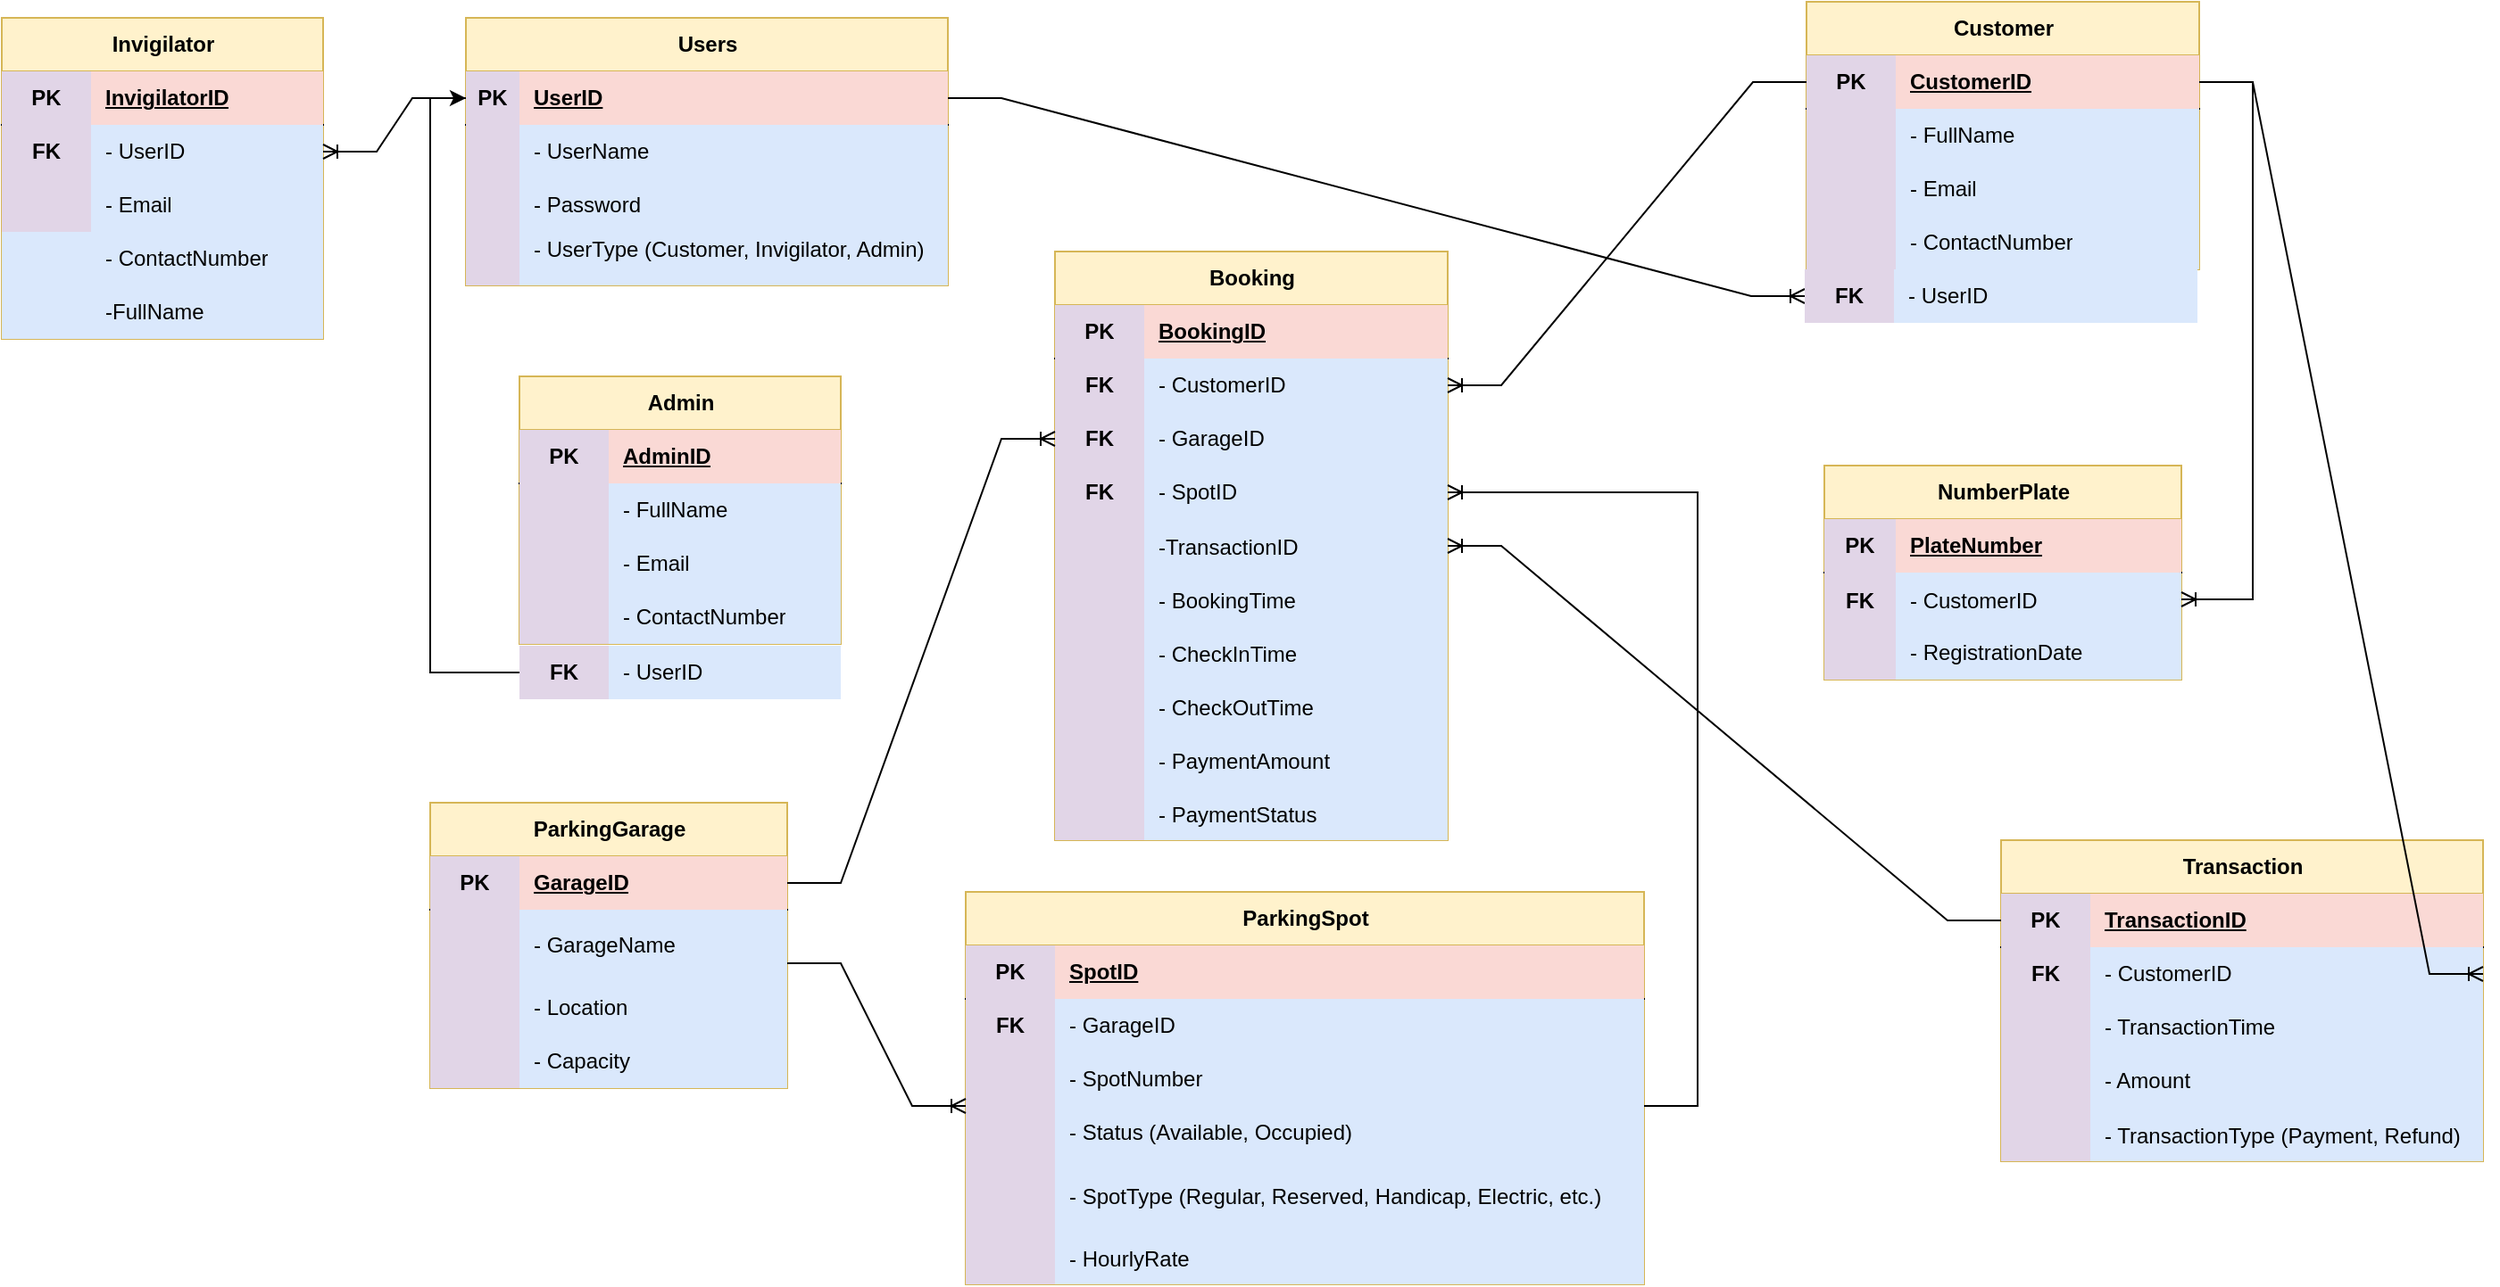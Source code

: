 <mxfile version="22.1.3" type="github">
  <diagram name="Page-1" id="tpXVpyo-KU8djXzVAxod">
    <mxGraphModel dx="2284" dy="758" grid="1" gridSize="10" guides="1" tooltips="1" connect="1" arrows="1" fold="1" page="1" pageScale="1" pageWidth="850" pageHeight="1100" math="0" shadow="0">
      <root>
        <mxCell id="0" />
        <mxCell id="1" parent="0" />
        <mxCell id="DmGs42ywXg6rTaNOc7i5-1" value="Users" style="shape=table;startSize=30;container=1;collapsible=1;childLayout=tableLayout;fixedRows=1;rowLines=0;fontStyle=1;align=center;resizeLast=1;html=1;fillColor=#fff2cc;strokeColor=#d6b656;" parent="1" vertex="1">
          <mxGeometry x="-10" y="159" width="270" height="150" as="geometry" />
        </mxCell>
        <mxCell id="DmGs42ywXg6rTaNOc7i5-2" value="" style="shape=tableRow;horizontal=0;startSize=0;swimlaneHead=0;swimlaneBody=0;fillColor=none;collapsible=0;dropTarget=0;points=[[0,0.5],[1,0.5]];portConstraint=eastwest;top=0;left=0;right=0;bottom=1;" parent="DmGs42ywXg6rTaNOc7i5-1" vertex="1">
          <mxGeometry y="30" width="270" height="30" as="geometry" />
        </mxCell>
        <mxCell id="DmGs42ywXg6rTaNOc7i5-3" value="PK" style="shape=partialRectangle;connectable=0;fillColor=#e1d5e7;top=0;left=0;bottom=0;right=0;fontStyle=1;overflow=hidden;whiteSpace=wrap;html=1;strokeColor=#9673a6;" parent="DmGs42ywXg6rTaNOc7i5-2" vertex="1">
          <mxGeometry width="30" height="30" as="geometry">
            <mxRectangle width="30" height="30" as="alternateBounds" />
          </mxGeometry>
        </mxCell>
        <mxCell id="DmGs42ywXg6rTaNOc7i5-4" value="UserID" style="shape=partialRectangle;connectable=0;fillColor=#fad9d5;top=0;left=0;bottom=0;right=0;align=left;spacingLeft=6;fontStyle=5;overflow=hidden;whiteSpace=wrap;html=1;strokeColor=#ae4132;" parent="DmGs42ywXg6rTaNOc7i5-2" vertex="1">
          <mxGeometry x="30" width="240" height="30" as="geometry">
            <mxRectangle width="240" height="30" as="alternateBounds" />
          </mxGeometry>
        </mxCell>
        <mxCell id="DmGs42ywXg6rTaNOc7i5-5" value="" style="shape=tableRow;horizontal=0;startSize=0;swimlaneHead=0;swimlaneBody=0;fillColor=none;collapsible=0;dropTarget=0;points=[[0,0.5],[1,0.5]];portConstraint=eastwest;top=0;left=0;right=0;bottom=0;" parent="DmGs42ywXg6rTaNOc7i5-1" vertex="1">
          <mxGeometry y="60" width="270" height="30" as="geometry" />
        </mxCell>
        <mxCell id="DmGs42ywXg6rTaNOc7i5-6" value="" style="shape=partialRectangle;connectable=0;fillColor=#e1d5e7;top=0;left=0;bottom=0;right=0;editable=1;overflow=hidden;whiteSpace=wrap;html=1;strokeColor=#9673a6;" parent="DmGs42ywXg6rTaNOc7i5-5" vertex="1">
          <mxGeometry width="30" height="30" as="geometry">
            <mxRectangle width="30" height="30" as="alternateBounds" />
          </mxGeometry>
        </mxCell>
        <mxCell id="DmGs42ywXg6rTaNOc7i5-7" value="- UserName" style="shape=partialRectangle;connectable=0;fillColor=#dae8fc;top=0;left=0;bottom=0;right=0;align=left;spacingLeft=6;overflow=hidden;whiteSpace=wrap;html=1;strokeColor=#6c8ebf;" parent="DmGs42ywXg6rTaNOc7i5-5" vertex="1">
          <mxGeometry x="30" width="240" height="30" as="geometry">
            <mxRectangle width="240" height="30" as="alternateBounds" />
          </mxGeometry>
        </mxCell>
        <mxCell id="DmGs42ywXg6rTaNOc7i5-8" value="" style="shape=tableRow;horizontal=0;startSize=0;swimlaneHead=0;swimlaneBody=0;fillColor=none;collapsible=0;dropTarget=0;points=[[0,0.5],[1,0.5]];portConstraint=eastwest;top=0;left=0;right=0;bottom=0;" parent="DmGs42ywXg6rTaNOc7i5-1" vertex="1">
          <mxGeometry y="90" width="270" height="30" as="geometry" />
        </mxCell>
        <mxCell id="DmGs42ywXg6rTaNOc7i5-9" value="" style="shape=partialRectangle;connectable=0;fillColor=#e1d5e7;top=0;left=0;bottom=0;right=0;editable=1;overflow=hidden;whiteSpace=wrap;html=1;strokeColor=#9673a6;" parent="DmGs42ywXg6rTaNOc7i5-8" vertex="1">
          <mxGeometry width="30" height="30" as="geometry">
            <mxRectangle width="30" height="30" as="alternateBounds" />
          </mxGeometry>
        </mxCell>
        <mxCell id="DmGs42ywXg6rTaNOc7i5-10" value="- Password" style="shape=partialRectangle;connectable=0;fillColor=#dae8fc;top=0;left=0;bottom=0;right=0;align=left;spacingLeft=6;overflow=hidden;whiteSpace=wrap;html=1;strokeColor=#6c8ebf;" parent="DmGs42ywXg6rTaNOc7i5-8" vertex="1">
          <mxGeometry x="30" width="240" height="30" as="geometry">
            <mxRectangle width="240" height="30" as="alternateBounds" />
          </mxGeometry>
        </mxCell>
        <mxCell id="DmGs42ywXg6rTaNOc7i5-11" value="" style="shape=tableRow;horizontal=0;startSize=0;swimlaneHead=0;swimlaneBody=0;fillColor=none;collapsible=0;dropTarget=0;points=[[0,0.5],[1,0.5]];portConstraint=eastwest;top=0;left=0;right=0;bottom=0;" parent="DmGs42ywXg6rTaNOc7i5-1" vertex="1">
          <mxGeometry y="120" width="270" height="30" as="geometry" />
        </mxCell>
        <mxCell id="DmGs42ywXg6rTaNOc7i5-12" value="" style="shape=partialRectangle;connectable=0;fillColor=#e1d5e7;top=0;left=0;bottom=0;right=0;editable=1;overflow=hidden;whiteSpace=wrap;html=1;strokeColor=#9673a6;" parent="DmGs42ywXg6rTaNOc7i5-11" vertex="1">
          <mxGeometry width="30" height="30" as="geometry">
            <mxRectangle width="30" height="30" as="alternateBounds" />
          </mxGeometry>
        </mxCell>
        <mxCell id="DmGs42ywXg6rTaNOc7i5-13" value="&lt;div&gt;- UserType (Customer, Invigilator, Admin)&lt;/div&gt;&lt;div&gt;&lt;br&gt;&lt;/div&gt;" style="shape=partialRectangle;connectable=0;fillColor=#dae8fc;top=0;left=0;bottom=0;right=0;align=left;spacingLeft=6;overflow=hidden;whiteSpace=wrap;html=1;strokeColor=#6c8ebf;" parent="DmGs42ywXg6rTaNOc7i5-11" vertex="1">
          <mxGeometry x="30" width="240" height="30" as="geometry">
            <mxRectangle width="240" height="30" as="alternateBounds" />
          </mxGeometry>
        </mxCell>
        <mxCell id="DmGs42ywXg6rTaNOc7i5-40" value="&lt;div&gt;Customer&lt;/div&gt;" style="shape=table;startSize=30;container=1;collapsible=1;childLayout=tableLayout;fixedRows=1;rowLines=0;fontStyle=1;align=center;resizeLast=1;html=1;fillColor=#fff2cc;strokeColor=#d6b656;" parent="1" vertex="1">
          <mxGeometry x="741" y="150" width="220" height="150" as="geometry" />
        </mxCell>
        <mxCell id="DmGs42ywXg6rTaNOc7i5-41" value="" style="shape=tableRow;horizontal=0;startSize=0;swimlaneHead=0;swimlaneBody=0;fillColor=none;collapsible=0;dropTarget=0;points=[[0,0.5],[1,0.5]];portConstraint=eastwest;top=0;left=0;right=0;bottom=1;" parent="DmGs42ywXg6rTaNOc7i5-40" vertex="1">
          <mxGeometry y="30" width="220" height="30" as="geometry" />
        </mxCell>
        <mxCell id="DmGs42ywXg6rTaNOc7i5-42" value="PK" style="shape=partialRectangle;connectable=0;fillColor=#e1d5e7;top=0;left=0;bottom=0;right=0;fontStyle=1;overflow=hidden;whiteSpace=wrap;html=1;strokeColor=#9673a6;" parent="DmGs42ywXg6rTaNOc7i5-41" vertex="1">
          <mxGeometry width="50" height="30" as="geometry">
            <mxRectangle width="50" height="30" as="alternateBounds" />
          </mxGeometry>
        </mxCell>
        <mxCell id="DmGs42ywXg6rTaNOc7i5-43" value="CustomerID" style="shape=partialRectangle;connectable=0;fillColor=#fad9d5;top=0;left=0;bottom=0;right=0;align=left;spacingLeft=6;fontStyle=5;overflow=hidden;whiteSpace=wrap;html=1;strokeColor=#ae4132;" parent="DmGs42ywXg6rTaNOc7i5-41" vertex="1">
          <mxGeometry x="50" width="170" height="30" as="geometry">
            <mxRectangle width="170" height="30" as="alternateBounds" />
          </mxGeometry>
        </mxCell>
        <mxCell id="DmGs42ywXg6rTaNOc7i5-44" value="" style="shape=tableRow;horizontal=0;startSize=0;swimlaneHead=0;swimlaneBody=0;fillColor=none;collapsible=0;dropTarget=0;points=[[0,0.5],[1,0.5]];portConstraint=eastwest;top=0;left=0;right=0;bottom=0;" parent="DmGs42ywXg6rTaNOc7i5-40" vertex="1">
          <mxGeometry y="60" width="220" height="30" as="geometry" />
        </mxCell>
        <mxCell id="DmGs42ywXg6rTaNOc7i5-45" value="" style="shape=partialRectangle;connectable=0;fillColor=#e1d5e7;top=0;left=0;bottom=0;right=0;editable=1;overflow=hidden;whiteSpace=wrap;html=1;strokeColor=#9673a6;" parent="DmGs42ywXg6rTaNOc7i5-44" vertex="1">
          <mxGeometry width="50" height="30" as="geometry">
            <mxRectangle width="50" height="30" as="alternateBounds" />
          </mxGeometry>
        </mxCell>
        <mxCell id="DmGs42ywXg6rTaNOc7i5-46" value="- FullName" style="shape=partialRectangle;connectable=0;fillColor=#dae8fc;top=0;left=0;bottom=0;right=0;align=left;spacingLeft=6;overflow=hidden;whiteSpace=wrap;html=1;strokeColor=#6c8ebf;" parent="DmGs42ywXg6rTaNOc7i5-44" vertex="1">
          <mxGeometry x="50" width="170" height="30" as="geometry">
            <mxRectangle width="170" height="30" as="alternateBounds" />
          </mxGeometry>
        </mxCell>
        <mxCell id="DmGs42ywXg6rTaNOc7i5-47" value="" style="shape=tableRow;horizontal=0;startSize=0;swimlaneHead=0;swimlaneBody=0;fillColor=none;collapsible=0;dropTarget=0;points=[[0,0.5],[1,0.5]];portConstraint=eastwest;top=0;left=0;right=0;bottom=0;" parent="DmGs42ywXg6rTaNOc7i5-40" vertex="1">
          <mxGeometry y="90" width="220" height="30" as="geometry" />
        </mxCell>
        <mxCell id="DmGs42ywXg6rTaNOc7i5-48" value="" style="shape=partialRectangle;connectable=0;fillColor=#e1d5e7;top=0;left=0;bottom=0;right=0;editable=1;overflow=hidden;whiteSpace=wrap;html=1;strokeColor=#9673a6;" parent="DmGs42ywXg6rTaNOc7i5-47" vertex="1">
          <mxGeometry width="50" height="30" as="geometry">
            <mxRectangle width="50" height="30" as="alternateBounds" />
          </mxGeometry>
        </mxCell>
        <mxCell id="DmGs42ywXg6rTaNOc7i5-49" value="- Email" style="shape=partialRectangle;connectable=0;fillColor=#dae8fc;top=0;left=0;bottom=0;right=0;align=left;spacingLeft=6;overflow=hidden;whiteSpace=wrap;html=1;strokeColor=#6c8ebf;" parent="DmGs42ywXg6rTaNOc7i5-47" vertex="1">
          <mxGeometry x="50" width="170" height="30" as="geometry">
            <mxRectangle width="170" height="30" as="alternateBounds" />
          </mxGeometry>
        </mxCell>
        <mxCell id="DmGs42ywXg6rTaNOc7i5-50" value="" style="shape=tableRow;horizontal=0;startSize=0;swimlaneHead=0;swimlaneBody=0;fillColor=none;collapsible=0;dropTarget=0;points=[[0,0.5],[1,0.5]];portConstraint=eastwest;top=0;left=0;right=0;bottom=0;" parent="DmGs42ywXg6rTaNOc7i5-40" vertex="1">
          <mxGeometry y="120" width="220" height="30" as="geometry" />
        </mxCell>
        <mxCell id="DmGs42ywXg6rTaNOc7i5-51" value="" style="shape=partialRectangle;connectable=0;fillColor=#e1d5e7;top=0;left=0;bottom=0;right=0;editable=1;overflow=hidden;whiteSpace=wrap;html=1;strokeColor=#9673a6;" parent="DmGs42ywXg6rTaNOc7i5-50" vertex="1">
          <mxGeometry width="50" height="30" as="geometry">
            <mxRectangle width="50" height="30" as="alternateBounds" />
          </mxGeometry>
        </mxCell>
        <mxCell id="DmGs42ywXg6rTaNOc7i5-52" value="- ContactNumber" style="shape=partialRectangle;connectable=0;fillColor=#dae8fc;top=0;left=0;bottom=0;right=0;align=left;spacingLeft=6;overflow=hidden;whiteSpace=wrap;html=1;strokeColor=#6c8ebf;" parent="DmGs42ywXg6rTaNOc7i5-50" vertex="1">
          <mxGeometry x="50" width="170" height="30" as="geometry">
            <mxRectangle width="170" height="30" as="alternateBounds" />
          </mxGeometry>
        </mxCell>
        <mxCell id="DmGs42ywXg6rTaNOc7i5-53" value="&lt;div&gt;Invigilator&lt;/div&gt;" style="shape=table;startSize=30;container=1;collapsible=1;childLayout=tableLayout;fixedRows=1;rowLines=0;fontStyle=1;align=center;resizeLast=1;html=1;fillColor=#fff2cc;strokeColor=#d6b656;" parent="1" vertex="1">
          <mxGeometry x="-270" y="159" width="180" height="180" as="geometry" />
        </mxCell>
        <mxCell id="DmGs42ywXg6rTaNOc7i5-54" value="" style="shape=tableRow;horizontal=0;startSize=0;swimlaneHead=0;swimlaneBody=0;fillColor=none;collapsible=0;dropTarget=0;points=[[0,0.5],[1,0.5]];portConstraint=eastwest;top=0;left=0;right=0;bottom=1;" parent="DmGs42ywXg6rTaNOc7i5-53" vertex="1">
          <mxGeometry y="30" width="180" height="30" as="geometry" />
        </mxCell>
        <mxCell id="DmGs42ywXg6rTaNOc7i5-55" value="PK" style="shape=partialRectangle;connectable=0;fillColor=#e1d5e7;top=0;left=0;bottom=0;right=0;fontStyle=1;overflow=hidden;whiteSpace=wrap;html=1;strokeColor=#9673a6;" parent="DmGs42ywXg6rTaNOc7i5-54" vertex="1">
          <mxGeometry width="50" height="30" as="geometry">
            <mxRectangle width="50" height="30" as="alternateBounds" />
          </mxGeometry>
        </mxCell>
        <mxCell id="DmGs42ywXg6rTaNOc7i5-56" value="InvigilatorID" style="shape=partialRectangle;connectable=0;fillColor=#fad9d5;top=0;left=0;bottom=0;right=0;align=left;spacingLeft=6;fontStyle=5;overflow=hidden;whiteSpace=wrap;html=1;strokeColor=#ae4132;" parent="DmGs42ywXg6rTaNOc7i5-54" vertex="1">
          <mxGeometry x="50" width="130" height="30" as="geometry">
            <mxRectangle width="130" height="30" as="alternateBounds" />
          </mxGeometry>
        </mxCell>
        <mxCell id="DmGs42ywXg6rTaNOc7i5-57" value="" style="shape=tableRow;horizontal=0;startSize=0;swimlaneHead=0;swimlaneBody=0;fillColor=none;collapsible=0;dropTarget=0;points=[[0,0.5],[1,0.5]];portConstraint=eastwest;top=0;left=0;right=0;bottom=0;" parent="DmGs42ywXg6rTaNOc7i5-53" vertex="1">
          <mxGeometry y="60" width="180" height="30" as="geometry" />
        </mxCell>
        <mxCell id="DmGs42ywXg6rTaNOc7i5-58" value="&lt;b&gt;FK&lt;/b&gt;" style="shape=partialRectangle;connectable=0;fillColor=#e1d5e7;top=0;left=0;bottom=0;right=0;editable=1;overflow=hidden;whiteSpace=wrap;html=1;strokeColor=#9673a6;" parent="DmGs42ywXg6rTaNOc7i5-57" vertex="1">
          <mxGeometry width="50" height="30" as="geometry">
            <mxRectangle width="50" height="30" as="alternateBounds" />
          </mxGeometry>
        </mxCell>
        <mxCell id="DmGs42ywXg6rTaNOc7i5-59" value="- UserID" style="shape=partialRectangle;connectable=0;fillColor=#dae8fc;top=0;left=0;bottom=0;right=0;align=left;spacingLeft=6;overflow=hidden;whiteSpace=wrap;html=1;strokeColor=#6c8ebf;" parent="DmGs42ywXg6rTaNOc7i5-57" vertex="1">
          <mxGeometry x="50" width="130" height="30" as="geometry">
            <mxRectangle width="130" height="30" as="alternateBounds" />
          </mxGeometry>
        </mxCell>
        <mxCell id="DmGs42ywXg6rTaNOc7i5-60" value="" style="shape=tableRow;horizontal=0;startSize=0;swimlaneHead=0;swimlaneBody=0;fillColor=#dae8fc;collapsible=0;dropTarget=0;points=[[0,0.5],[1,0.5]];portConstraint=eastwest;top=0;left=0;right=0;bottom=0;strokeColor=#6c8ebf;" parent="DmGs42ywXg6rTaNOc7i5-53" vertex="1">
          <mxGeometry y="90" width="180" height="30" as="geometry" />
        </mxCell>
        <mxCell id="DmGs42ywXg6rTaNOc7i5-61" value="" style="shape=partialRectangle;connectable=0;fillColor=#e1d5e7;top=0;left=0;bottom=0;right=0;editable=1;overflow=hidden;whiteSpace=wrap;html=1;strokeColor=#9673a6;" parent="DmGs42ywXg6rTaNOc7i5-60" vertex="1">
          <mxGeometry width="50" height="30" as="geometry">
            <mxRectangle width="50" height="30" as="alternateBounds" />
          </mxGeometry>
        </mxCell>
        <mxCell id="DmGs42ywXg6rTaNOc7i5-62" value="- Email" style="shape=partialRectangle;connectable=0;fillColor=#dae8fc;top=0;left=0;bottom=0;right=0;align=left;spacingLeft=6;overflow=hidden;whiteSpace=wrap;html=1;strokeColor=#6c8ebf;" parent="DmGs42ywXg6rTaNOc7i5-60" vertex="1">
          <mxGeometry x="50" width="130" height="30" as="geometry">
            <mxRectangle width="130" height="30" as="alternateBounds" />
          </mxGeometry>
        </mxCell>
        <mxCell id="DmGs42ywXg6rTaNOc7i5-63" value="" style="shape=tableRow;horizontal=0;startSize=0;swimlaneHead=0;swimlaneBody=0;fillColor=#dae8fc;collapsible=0;dropTarget=0;points=[[0,0.5],[1,0.5]];portConstraint=eastwest;top=0;left=0;right=0;bottom=0;strokeColor=#6c8ebf;" parent="DmGs42ywXg6rTaNOc7i5-53" vertex="1">
          <mxGeometry y="120" width="180" height="30" as="geometry" />
        </mxCell>
        <mxCell id="DmGs42ywXg6rTaNOc7i5-64" value="" style="shape=partialRectangle;connectable=0;fillColor=#dae8fc;top=0;left=0;bottom=0;right=0;editable=1;overflow=hidden;whiteSpace=wrap;html=1;strokeColor=#6c8ebf;" parent="DmGs42ywXg6rTaNOc7i5-63" vertex="1">
          <mxGeometry width="50" height="30" as="geometry">
            <mxRectangle width="50" height="30" as="alternateBounds" />
          </mxGeometry>
        </mxCell>
        <mxCell id="DmGs42ywXg6rTaNOc7i5-65" value="- ContactNumber" style="shape=partialRectangle;connectable=0;fillColor=#dae8fc;top=0;left=0;bottom=0;right=0;align=left;spacingLeft=6;overflow=hidden;whiteSpace=wrap;html=1;strokeColor=#6c8ebf;" parent="DmGs42ywXg6rTaNOc7i5-63" vertex="1">
          <mxGeometry x="50" width="130" height="30" as="geometry">
            <mxRectangle width="130" height="30" as="alternateBounds" />
          </mxGeometry>
        </mxCell>
        <mxCell id="Zb8SnS18FpGo9hTT1Mqb-21" value="" style="shape=tableRow;horizontal=0;startSize=0;swimlaneHead=0;swimlaneBody=0;fillColor=#dae8fc;collapsible=0;dropTarget=0;points=[[0,0.5],[1,0.5]];portConstraint=eastwest;top=0;left=0;right=0;bottom=0;strokeColor=#6c8ebf;" parent="DmGs42ywXg6rTaNOc7i5-53" vertex="1">
          <mxGeometry y="150" width="180" height="30" as="geometry" />
        </mxCell>
        <mxCell id="Zb8SnS18FpGo9hTT1Mqb-22" value="" style="shape=partialRectangle;connectable=0;fillColor=#dae8fc;top=0;left=0;bottom=0;right=0;editable=1;overflow=hidden;whiteSpace=wrap;html=1;strokeColor=#6c8ebf;" parent="Zb8SnS18FpGo9hTT1Mqb-21" vertex="1">
          <mxGeometry width="50" height="30" as="geometry">
            <mxRectangle width="50" height="30" as="alternateBounds" />
          </mxGeometry>
        </mxCell>
        <mxCell id="Zb8SnS18FpGo9hTT1Mqb-23" value="-FullName" style="shape=partialRectangle;connectable=0;fillColor=#dae8fc;top=0;left=0;bottom=0;right=0;align=left;spacingLeft=6;overflow=hidden;whiteSpace=wrap;html=1;strokeColor=#6c8ebf;" parent="Zb8SnS18FpGo9hTT1Mqb-21" vertex="1">
          <mxGeometry x="50" width="130" height="30" as="geometry">
            <mxRectangle width="130" height="30" as="alternateBounds" />
          </mxGeometry>
        </mxCell>
        <mxCell id="DmGs42ywXg6rTaNOc7i5-66" value="&lt;div&gt;Admin&lt;/div&gt;" style="shape=table;startSize=30;container=1;collapsible=1;childLayout=tableLayout;fixedRows=1;rowLines=0;fontStyle=1;align=center;resizeLast=1;html=1;fillColor=#fff2cc;strokeColor=#d6b656;" parent="1" vertex="1">
          <mxGeometry x="20" y="360" width="180" height="150" as="geometry" />
        </mxCell>
        <mxCell id="DmGs42ywXg6rTaNOc7i5-67" value="" style="shape=tableRow;horizontal=0;startSize=0;swimlaneHead=0;swimlaneBody=0;fillColor=none;collapsible=0;dropTarget=0;points=[[0,0.5],[1,0.5]];portConstraint=eastwest;top=0;left=0;right=0;bottom=1;" parent="DmGs42ywXg6rTaNOc7i5-66" vertex="1">
          <mxGeometry y="30" width="180" height="30" as="geometry" />
        </mxCell>
        <mxCell id="DmGs42ywXg6rTaNOc7i5-68" value="PK" style="shape=partialRectangle;connectable=0;fillColor=#e1d5e7;top=0;left=0;bottom=0;right=0;fontStyle=1;overflow=hidden;whiteSpace=wrap;html=1;strokeColor=#9673a6;" parent="DmGs42ywXg6rTaNOc7i5-67" vertex="1">
          <mxGeometry width="50" height="30" as="geometry">
            <mxRectangle width="50" height="30" as="alternateBounds" />
          </mxGeometry>
        </mxCell>
        <mxCell id="DmGs42ywXg6rTaNOc7i5-69" value="AdminID" style="shape=partialRectangle;connectable=0;fillColor=#fad9d5;top=0;left=0;bottom=0;right=0;align=left;spacingLeft=6;fontStyle=5;overflow=hidden;whiteSpace=wrap;html=1;strokeColor=#ae4132;" parent="DmGs42ywXg6rTaNOc7i5-67" vertex="1">
          <mxGeometry x="50" width="130" height="30" as="geometry">
            <mxRectangle width="130" height="30" as="alternateBounds" />
          </mxGeometry>
        </mxCell>
        <mxCell id="DmGs42ywXg6rTaNOc7i5-70" value="" style="shape=tableRow;horizontal=0;startSize=0;swimlaneHead=0;swimlaneBody=0;fillColor=none;collapsible=0;dropTarget=0;points=[[0,0.5],[1,0.5]];portConstraint=eastwest;top=0;left=0;right=0;bottom=0;" parent="DmGs42ywXg6rTaNOc7i5-66" vertex="1">
          <mxGeometry y="60" width="180" height="30" as="geometry" />
        </mxCell>
        <mxCell id="DmGs42ywXg6rTaNOc7i5-71" value="" style="shape=partialRectangle;connectable=0;fillColor=#e1d5e7;top=0;left=0;bottom=0;right=0;editable=1;overflow=hidden;whiteSpace=wrap;html=1;strokeColor=#9673a6;" parent="DmGs42ywXg6rTaNOc7i5-70" vertex="1">
          <mxGeometry width="50" height="30" as="geometry">
            <mxRectangle width="50" height="30" as="alternateBounds" />
          </mxGeometry>
        </mxCell>
        <mxCell id="DmGs42ywXg6rTaNOc7i5-72" value="- FullName" style="shape=partialRectangle;connectable=0;fillColor=#dae8fc;top=0;left=0;bottom=0;right=0;align=left;spacingLeft=6;overflow=hidden;whiteSpace=wrap;html=1;strokeColor=#6c8ebf;" parent="DmGs42ywXg6rTaNOc7i5-70" vertex="1">
          <mxGeometry x="50" width="130" height="30" as="geometry">
            <mxRectangle width="130" height="30" as="alternateBounds" />
          </mxGeometry>
        </mxCell>
        <mxCell id="DmGs42ywXg6rTaNOc7i5-73" value="" style="shape=tableRow;horizontal=0;startSize=0;swimlaneHead=0;swimlaneBody=0;fillColor=none;collapsible=0;dropTarget=0;points=[[0,0.5],[1,0.5]];portConstraint=eastwest;top=0;left=0;right=0;bottom=0;" parent="DmGs42ywXg6rTaNOc7i5-66" vertex="1">
          <mxGeometry y="90" width="180" height="30" as="geometry" />
        </mxCell>
        <mxCell id="DmGs42ywXg6rTaNOc7i5-74" value="" style="shape=partialRectangle;connectable=0;fillColor=#e1d5e7;top=0;left=0;bottom=0;right=0;editable=1;overflow=hidden;whiteSpace=wrap;html=1;strokeColor=#9673a6;" parent="DmGs42ywXg6rTaNOc7i5-73" vertex="1">
          <mxGeometry width="50" height="30" as="geometry">
            <mxRectangle width="50" height="30" as="alternateBounds" />
          </mxGeometry>
        </mxCell>
        <mxCell id="DmGs42ywXg6rTaNOc7i5-75" value="- Email" style="shape=partialRectangle;connectable=0;fillColor=#dae8fc;top=0;left=0;bottom=0;right=0;align=left;spacingLeft=6;overflow=hidden;whiteSpace=wrap;html=1;strokeColor=#6c8ebf;" parent="DmGs42ywXg6rTaNOc7i5-73" vertex="1">
          <mxGeometry x="50" width="130" height="30" as="geometry">
            <mxRectangle width="130" height="30" as="alternateBounds" />
          </mxGeometry>
        </mxCell>
        <mxCell id="DmGs42ywXg6rTaNOc7i5-76" value="" style="shape=tableRow;horizontal=0;startSize=0;swimlaneHead=0;swimlaneBody=0;fillColor=none;collapsible=0;dropTarget=0;points=[[0,0.5],[1,0.5]];portConstraint=eastwest;top=0;left=0;right=0;bottom=0;" parent="DmGs42ywXg6rTaNOc7i5-66" vertex="1">
          <mxGeometry y="120" width="180" height="30" as="geometry" />
        </mxCell>
        <mxCell id="DmGs42ywXg6rTaNOc7i5-77" value="" style="shape=partialRectangle;connectable=0;fillColor=#e1d5e7;top=0;left=0;bottom=0;right=0;editable=1;overflow=hidden;whiteSpace=wrap;html=1;strokeColor=#9673a6;" parent="DmGs42ywXg6rTaNOc7i5-76" vertex="1">
          <mxGeometry width="50" height="30" as="geometry">
            <mxRectangle width="50" height="30" as="alternateBounds" />
          </mxGeometry>
        </mxCell>
        <mxCell id="DmGs42ywXg6rTaNOc7i5-78" value="- ContactNumber" style="shape=partialRectangle;connectable=0;fillColor=#dae8fc;top=0;left=0;bottom=0;right=0;align=left;spacingLeft=6;overflow=hidden;whiteSpace=wrap;html=1;strokeColor=#6c8ebf;" parent="DmGs42ywXg6rTaNOc7i5-76" vertex="1">
          <mxGeometry x="50" width="130" height="30" as="geometry">
            <mxRectangle width="130" height="30" as="alternateBounds" />
          </mxGeometry>
        </mxCell>
        <mxCell id="DmGs42ywXg6rTaNOc7i5-79" value="&lt;div&gt;ParkingGarage&lt;/div&gt;" style="shape=table;startSize=30;container=1;collapsible=1;childLayout=tableLayout;fixedRows=1;rowLines=0;fontStyle=1;align=center;resizeLast=1;html=1;fillColor=#fff2cc;strokeColor=#d6b656;" parent="1" vertex="1">
          <mxGeometry x="-30" y="599" width="200" height="160" as="geometry" />
        </mxCell>
        <mxCell id="DmGs42ywXg6rTaNOc7i5-80" value="" style="shape=tableRow;horizontal=0;startSize=0;swimlaneHead=0;swimlaneBody=0;fillColor=none;collapsible=0;dropTarget=0;points=[[0,0.5],[1,0.5]];portConstraint=eastwest;top=0;left=0;right=0;bottom=1;" parent="DmGs42ywXg6rTaNOc7i5-79" vertex="1">
          <mxGeometry y="30" width="200" height="30" as="geometry" />
        </mxCell>
        <mxCell id="DmGs42ywXg6rTaNOc7i5-81" value="PK" style="shape=partialRectangle;connectable=0;fillColor=#e1d5e7;top=0;left=0;bottom=0;right=0;fontStyle=1;overflow=hidden;whiteSpace=wrap;html=1;strokeColor=#9673a6;" parent="DmGs42ywXg6rTaNOc7i5-80" vertex="1">
          <mxGeometry width="50" height="30" as="geometry">
            <mxRectangle width="50" height="30" as="alternateBounds" />
          </mxGeometry>
        </mxCell>
        <mxCell id="DmGs42ywXg6rTaNOc7i5-82" value="GarageID" style="shape=partialRectangle;connectable=0;fillColor=#fad9d5;top=0;left=0;bottom=0;right=0;align=left;spacingLeft=6;fontStyle=5;overflow=hidden;whiteSpace=wrap;html=1;strokeColor=#ae4132;" parent="DmGs42ywXg6rTaNOc7i5-80" vertex="1">
          <mxGeometry x="50" width="150" height="30" as="geometry">
            <mxRectangle width="150" height="30" as="alternateBounds" />
          </mxGeometry>
        </mxCell>
        <mxCell id="DmGs42ywXg6rTaNOc7i5-83" value="" style="shape=tableRow;horizontal=0;startSize=0;swimlaneHead=0;swimlaneBody=0;fillColor=none;collapsible=0;dropTarget=0;points=[[0,0.5],[1,0.5]];portConstraint=eastwest;top=0;left=0;right=0;bottom=0;" parent="DmGs42ywXg6rTaNOc7i5-79" vertex="1">
          <mxGeometry y="60" width="200" height="40" as="geometry" />
        </mxCell>
        <mxCell id="DmGs42ywXg6rTaNOc7i5-84" value="" style="shape=partialRectangle;connectable=0;fillColor=#e1d5e7;top=0;left=0;bottom=0;right=0;editable=1;overflow=hidden;whiteSpace=wrap;html=1;strokeColor=#9673a6;" parent="DmGs42ywXg6rTaNOc7i5-83" vertex="1">
          <mxGeometry width="50" height="40" as="geometry">
            <mxRectangle width="50" height="40" as="alternateBounds" />
          </mxGeometry>
        </mxCell>
        <mxCell id="DmGs42ywXg6rTaNOc7i5-85" value="- GarageName" style="shape=partialRectangle;connectable=0;fillColor=#dae8fc;top=0;left=0;bottom=0;right=0;align=left;spacingLeft=6;overflow=hidden;whiteSpace=wrap;html=1;strokeColor=#6c8ebf;" parent="DmGs42ywXg6rTaNOc7i5-83" vertex="1">
          <mxGeometry x="50" width="150" height="40" as="geometry">
            <mxRectangle width="150" height="40" as="alternateBounds" />
          </mxGeometry>
        </mxCell>
        <mxCell id="DmGs42ywXg6rTaNOc7i5-86" value="" style="shape=tableRow;horizontal=0;startSize=0;swimlaneHead=0;swimlaneBody=0;fillColor=#dae8fc;collapsible=0;dropTarget=0;points=[[0,0.5],[1,0.5]];portConstraint=eastwest;top=0;left=0;right=0;bottom=0;strokeColor=#6c8ebf;" parent="DmGs42ywXg6rTaNOc7i5-79" vertex="1">
          <mxGeometry y="100" width="200" height="30" as="geometry" />
        </mxCell>
        <mxCell id="DmGs42ywXg6rTaNOc7i5-87" value="" style="shape=partialRectangle;connectable=0;fillColor=#e1d5e7;top=0;left=0;bottom=0;right=0;editable=1;overflow=hidden;whiteSpace=wrap;html=1;strokeColor=#9673a6;" parent="DmGs42ywXg6rTaNOc7i5-86" vertex="1">
          <mxGeometry width="50" height="30" as="geometry">
            <mxRectangle width="50" height="30" as="alternateBounds" />
          </mxGeometry>
        </mxCell>
        <mxCell id="DmGs42ywXg6rTaNOc7i5-88" value="- Location" style="shape=partialRectangle;connectable=0;fillColor=#dae8fc;top=0;left=0;bottom=0;right=0;align=left;spacingLeft=6;overflow=hidden;whiteSpace=wrap;html=1;strokeColor=#6c8ebf;" parent="DmGs42ywXg6rTaNOc7i5-86" vertex="1">
          <mxGeometry x="50" width="150" height="30" as="geometry">
            <mxRectangle width="150" height="30" as="alternateBounds" />
          </mxGeometry>
        </mxCell>
        <mxCell id="DmGs42ywXg6rTaNOc7i5-89" value="" style="shape=tableRow;horizontal=0;startSize=0;swimlaneHead=0;swimlaneBody=0;fillColor=#dae8fc;collapsible=0;dropTarget=0;points=[[0,0.5],[1,0.5]];portConstraint=eastwest;top=0;left=0;right=0;bottom=0;strokeColor=#6c8ebf;" parent="DmGs42ywXg6rTaNOc7i5-79" vertex="1">
          <mxGeometry y="130" width="200" height="30" as="geometry" />
        </mxCell>
        <mxCell id="DmGs42ywXg6rTaNOc7i5-90" value="" style="shape=partialRectangle;connectable=0;fillColor=#e1d5e7;top=0;left=0;bottom=0;right=0;editable=1;overflow=hidden;whiteSpace=wrap;html=1;strokeColor=#9673a6;" parent="DmGs42ywXg6rTaNOc7i5-89" vertex="1">
          <mxGeometry width="50" height="30" as="geometry">
            <mxRectangle width="50" height="30" as="alternateBounds" />
          </mxGeometry>
        </mxCell>
        <mxCell id="DmGs42ywXg6rTaNOc7i5-91" value="- Capacity" style="shape=partialRectangle;connectable=0;fillColor=#dae8fc;top=0;left=0;bottom=0;right=0;align=left;spacingLeft=6;overflow=hidden;whiteSpace=wrap;html=1;strokeColor=#6c8ebf;" parent="DmGs42ywXg6rTaNOc7i5-89" vertex="1">
          <mxGeometry x="50" width="150" height="30" as="geometry">
            <mxRectangle width="150" height="30" as="alternateBounds" />
          </mxGeometry>
        </mxCell>
        <mxCell id="DmGs42ywXg6rTaNOc7i5-124" value="&lt;div&gt;Booking&lt;/div&gt;" style="shape=table;startSize=30;container=1;collapsible=1;childLayout=tableLayout;fixedRows=1;rowLines=0;fontStyle=1;align=center;resizeLast=1;html=1;fillColor=#fff2cc;strokeColor=#d6b656;" parent="1" vertex="1">
          <mxGeometry x="320" y="290" width="220" height="330" as="geometry" />
        </mxCell>
        <mxCell id="DmGs42ywXg6rTaNOc7i5-125" value="" style="shape=tableRow;horizontal=0;startSize=0;swimlaneHead=0;swimlaneBody=0;fillColor=none;collapsible=0;dropTarget=0;points=[[0,0.5],[1,0.5]];portConstraint=eastwest;top=0;left=0;right=0;bottom=1;" parent="DmGs42ywXg6rTaNOc7i5-124" vertex="1">
          <mxGeometry y="30" width="220" height="30" as="geometry" />
        </mxCell>
        <mxCell id="DmGs42ywXg6rTaNOc7i5-126" value="PK" style="shape=partialRectangle;connectable=0;fillColor=#e1d5e7;top=0;left=0;bottom=0;right=0;fontStyle=1;overflow=hidden;whiteSpace=wrap;html=1;strokeColor=#9673a6;" parent="DmGs42ywXg6rTaNOc7i5-125" vertex="1">
          <mxGeometry width="50" height="30" as="geometry">
            <mxRectangle width="50" height="30" as="alternateBounds" />
          </mxGeometry>
        </mxCell>
        <mxCell id="DmGs42ywXg6rTaNOc7i5-127" value="BookingID" style="shape=partialRectangle;connectable=0;top=0;left=0;bottom=0;right=0;align=left;spacingLeft=6;fontStyle=5;overflow=hidden;whiteSpace=wrap;html=1;fillColor=#fad9d5;strokeColor=#ae4132;" parent="DmGs42ywXg6rTaNOc7i5-125" vertex="1">
          <mxGeometry x="50" width="170" height="30" as="geometry">
            <mxRectangle width="170" height="30" as="alternateBounds" />
          </mxGeometry>
        </mxCell>
        <mxCell id="DmGs42ywXg6rTaNOc7i5-128" value="" style="shape=tableRow;horizontal=0;startSize=0;swimlaneHead=0;swimlaneBody=0;fillColor=none;collapsible=0;dropTarget=0;points=[[0,0.5],[1,0.5]];portConstraint=eastwest;top=0;left=0;right=0;bottom=0;" parent="DmGs42ywXg6rTaNOc7i5-124" vertex="1">
          <mxGeometry y="60" width="220" height="30" as="geometry" />
        </mxCell>
        <mxCell id="DmGs42ywXg6rTaNOc7i5-129" value="&lt;b style=&quot;border-color: var(--border-color);&quot;&gt;FK&lt;/b&gt;" style="shape=partialRectangle;connectable=0;fillColor=#e1d5e7;top=0;left=0;bottom=0;right=0;editable=1;overflow=hidden;whiteSpace=wrap;html=1;strokeColor=#9673a6;" parent="DmGs42ywXg6rTaNOc7i5-128" vertex="1">
          <mxGeometry width="50" height="30" as="geometry">
            <mxRectangle width="50" height="30" as="alternateBounds" />
          </mxGeometry>
        </mxCell>
        <mxCell id="DmGs42ywXg6rTaNOc7i5-130" value="- CustomerID" style="shape=partialRectangle;connectable=0;fillColor=#dae8fc;top=0;left=0;bottom=0;right=0;align=left;spacingLeft=6;overflow=hidden;whiteSpace=wrap;html=1;strokeColor=#6c8ebf;" parent="DmGs42ywXg6rTaNOc7i5-128" vertex="1">
          <mxGeometry x="50" width="170" height="30" as="geometry">
            <mxRectangle width="170" height="30" as="alternateBounds" />
          </mxGeometry>
        </mxCell>
        <mxCell id="DmGs42ywXg6rTaNOc7i5-131" value="" style="shape=tableRow;horizontal=0;startSize=0;swimlaneHead=0;swimlaneBody=0;fillColor=none;collapsible=0;dropTarget=0;points=[[0,0.5],[1,0.5]];portConstraint=eastwest;top=0;left=0;right=0;bottom=0;" parent="DmGs42ywXg6rTaNOc7i5-124" vertex="1">
          <mxGeometry y="90" width="220" height="30" as="geometry" />
        </mxCell>
        <mxCell id="DmGs42ywXg6rTaNOc7i5-132" value="&lt;b style=&quot;border-color: var(--border-color);&quot;&gt;FK&lt;/b&gt;" style="shape=partialRectangle;connectable=0;fillColor=#e1d5e7;top=0;left=0;bottom=0;right=0;editable=1;overflow=hidden;whiteSpace=wrap;html=1;strokeColor=#9673a6;" parent="DmGs42ywXg6rTaNOc7i5-131" vertex="1">
          <mxGeometry width="50" height="30" as="geometry">
            <mxRectangle width="50" height="30" as="alternateBounds" />
          </mxGeometry>
        </mxCell>
        <mxCell id="DmGs42ywXg6rTaNOc7i5-133" value="- GarageID" style="shape=partialRectangle;connectable=0;fillColor=#dae8fc;top=0;left=0;bottom=0;right=0;align=left;spacingLeft=6;overflow=hidden;whiteSpace=wrap;html=1;strokeColor=#6c8ebf;" parent="DmGs42ywXg6rTaNOc7i5-131" vertex="1">
          <mxGeometry x="50" width="170" height="30" as="geometry">
            <mxRectangle width="170" height="30" as="alternateBounds" />
          </mxGeometry>
        </mxCell>
        <mxCell id="DmGs42ywXg6rTaNOc7i5-134" value="" style="shape=tableRow;horizontal=0;startSize=0;swimlaneHead=0;swimlaneBody=0;fillColor=none;collapsible=0;dropTarget=0;points=[[0,0.5],[1,0.5]];portConstraint=eastwest;top=0;left=0;right=0;bottom=0;" parent="DmGs42ywXg6rTaNOc7i5-124" vertex="1">
          <mxGeometry y="120" width="220" height="30" as="geometry" />
        </mxCell>
        <mxCell id="DmGs42ywXg6rTaNOc7i5-135" value="&lt;b style=&quot;border-color: var(--border-color);&quot;&gt;FK&lt;/b&gt;" style="shape=partialRectangle;connectable=0;fillColor=#e1d5e7;top=0;left=0;bottom=0;right=0;editable=1;overflow=hidden;whiteSpace=wrap;html=1;strokeColor=#9673a6;" parent="DmGs42ywXg6rTaNOc7i5-134" vertex="1">
          <mxGeometry width="50" height="30" as="geometry">
            <mxRectangle width="50" height="30" as="alternateBounds" />
          </mxGeometry>
        </mxCell>
        <mxCell id="DmGs42ywXg6rTaNOc7i5-136" value="- SpotID" style="shape=partialRectangle;connectable=0;fillColor=#dae8fc;top=0;left=0;bottom=0;right=0;align=left;spacingLeft=6;overflow=hidden;whiteSpace=wrap;html=1;strokeColor=#6c8ebf;" parent="DmGs42ywXg6rTaNOc7i5-134" vertex="1">
          <mxGeometry x="50" width="170" height="30" as="geometry">
            <mxRectangle width="170" height="30" as="alternateBounds" />
          </mxGeometry>
        </mxCell>
        <mxCell id="DmGs42ywXg6rTaNOc7i5-143" value="" style="shape=tableRow;horizontal=0;startSize=0;swimlaneHead=0;swimlaneBody=0;fillColor=none;collapsible=0;dropTarget=0;points=[[0,0.5],[1,0.5]];portConstraint=eastwest;top=0;left=0;right=0;bottom=0;" parent="DmGs42ywXg6rTaNOc7i5-124" vertex="1">
          <mxGeometry y="150" width="220" height="30" as="geometry" />
        </mxCell>
        <mxCell id="DmGs42ywXg6rTaNOc7i5-144" value="" style="shape=partialRectangle;connectable=0;fillColor=#e1d5e7;top=0;left=0;bottom=0;right=0;editable=1;overflow=hidden;strokeColor=#9673a6;" parent="DmGs42ywXg6rTaNOc7i5-143" vertex="1">
          <mxGeometry width="50" height="30" as="geometry">
            <mxRectangle width="50" height="30" as="alternateBounds" />
          </mxGeometry>
        </mxCell>
        <mxCell id="DmGs42ywXg6rTaNOc7i5-145" value="-TransactionID" style="shape=partialRectangle;connectable=0;fillColor=#dae8fc;top=0;left=0;bottom=0;right=0;align=left;spacingLeft=6;overflow=hidden;strokeColor=#6c8ebf;" parent="DmGs42ywXg6rTaNOc7i5-143" vertex="1">
          <mxGeometry x="50" width="170" height="30" as="geometry">
            <mxRectangle width="170" height="30" as="alternateBounds" />
          </mxGeometry>
        </mxCell>
        <mxCell id="DmGs42ywXg6rTaNOc7i5-139" value="" style="shape=tableRow;horizontal=0;startSize=0;swimlaneHead=0;swimlaneBody=0;fillColor=none;collapsible=0;dropTarget=0;points=[[0,0.5],[1,0.5]];portConstraint=eastwest;top=0;left=0;right=0;bottom=0;" parent="DmGs42ywXg6rTaNOc7i5-124" vertex="1">
          <mxGeometry y="180" width="220" height="30" as="geometry" />
        </mxCell>
        <mxCell id="DmGs42ywXg6rTaNOc7i5-140" value="" style="shape=partialRectangle;connectable=0;fillColor=#e1d5e7;top=0;left=0;bottom=0;right=0;editable=1;overflow=hidden;strokeColor=#9673a6;" parent="DmGs42ywXg6rTaNOc7i5-139" vertex="1">
          <mxGeometry width="50" height="30" as="geometry">
            <mxRectangle width="50" height="30" as="alternateBounds" />
          </mxGeometry>
        </mxCell>
        <mxCell id="DmGs42ywXg6rTaNOc7i5-141" value="- BookingTime" style="shape=partialRectangle;connectable=0;fillColor=#dae8fc;top=0;left=0;bottom=0;right=0;align=left;spacingLeft=6;overflow=hidden;strokeColor=#6c8ebf;" parent="DmGs42ywXg6rTaNOc7i5-139" vertex="1">
          <mxGeometry x="50" width="170" height="30" as="geometry">
            <mxRectangle width="170" height="30" as="alternateBounds" />
          </mxGeometry>
        </mxCell>
        <mxCell id="DmGs42ywXg6rTaNOc7i5-146" value="" style="shape=tableRow;horizontal=0;startSize=0;swimlaneHead=0;swimlaneBody=0;fillColor=none;collapsible=0;dropTarget=0;points=[[0,0.5],[1,0.5]];portConstraint=eastwest;top=0;left=0;right=0;bottom=0;" parent="DmGs42ywXg6rTaNOc7i5-124" vertex="1">
          <mxGeometry y="210" width="220" height="30" as="geometry" />
        </mxCell>
        <mxCell id="DmGs42ywXg6rTaNOc7i5-147" value="" style="shape=partialRectangle;connectable=0;fillColor=#e1d5e7;top=0;left=0;bottom=0;right=0;editable=1;overflow=hidden;strokeColor=#9673a6;" parent="DmGs42ywXg6rTaNOc7i5-146" vertex="1">
          <mxGeometry width="50" height="30" as="geometry">
            <mxRectangle width="50" height="30" as="alternateBounds" />
          </mxGeometry>
        </mxCell>
        <mxCell id="DmGs42ywXg6rTaNOc7i5-148" value="- CheckInTime" style="shape=partialRectangle;connectable=0;fillColor=#dae8fc;top=0;left=0;bottom=0;right=0;align=left;spacingLeft=6;overflow=hidden;strokeColor=#6c8ebf;" parent="DmGs42ywXg6rTaNOc7i5-146" vertex="1">
          <mxGeometry x="50" width="170" height="30" as="geometry">
            <mxRectangle width="170" height="30" as="alternateBounds" />
          </mxGeometry>
        </mxCell>
        <mxCell id="DmGs42ywXg6rTaNOc7i5-149" value="" style="shape=tableRow;horizontal=0;startSize=0;swimlaneHead=0;swimlaneBody=0;fillColor=none;collapsible=0;dropTarget=0;points=[[0,0.5],[1,0.5]];portConstraint=eastwest;top=0;left=0;right=0;bottom=0;" parent="DmGs42ywXg6rTaNOc7i5-124" vertex="1">
          <mxGeometry y="240" width="220" height="30" as="geometry" />
        </mxCell>
        <mxCell id="DmGs42ywXg6rTaNOc7i5-150" value="" style="shape=partialRectangle;connectable=0;fillColor=#e1d5e7;top=0;left=0;bottom=0;right=0;editable=1;overflow=hidden;strokeColor=#9673a6;" parent="DmGs42ywXg6rTaNOc7i5-149" vertex="1">
          <mxGeometry width="50" height="30" as="geometry">
            <mxRectangle width="50" height="30" as="alternateBounds" />
          </mxGeometry>
        </mxCell>
        <mxCell id="DmGs42ywXg6rTaNOc7i5-151" value="- CheckOutTime" style="shape=partialRectangle;connectable=0;fillColor=#dae8fc;top=0;left=0;bottom=0;right=0;align=left;spacingLeft=6;overflow=hidden;strokeColor=#6c8ebf;" parent="DmGs42ywXg6rTaNOc7i5-149" vertex="1">
          <mxGeometry x="50" width="170" height="30" as="geometry">
            <mxRectangle width="170" height="30" as="alternateBounds" />
          </mxGeometry>
        </mxCell>
        <mxCell id="DmGs42ywXg6rTaNOc7i5-152" value="" style="shape=tableRow;horizontal=0;startSize=0;swimlaneHead=0;swimlaneBody=0;fillColor=none;collapsible=0;dropTarget=0;points=[[0,0.5],[1,0.5]];portConstraint=eastwest;top=0;left=0;right=0;bottom=0;" parent="DmGs42ywXg6rTaNOc7i5-124" vertex="1">
          <mxGeometry y="270" width="220" height="30" as="geometry" />
        </mxCell>
        <mxCell id="DmGs42ywXg6rTaNOc7i5-153" value="" style="shape=partialRectangle;connectable=0;fillColor=#e1d5e7;top=0;left=0;bottom=0;right=0;editable=1;overflow=hidden;strokeColor=#9673a6;" parent="DmGs42ywXg6rTaNOc7i5-152" vertex="1">
          <mxGeometry width="50" height="30" as="geometry">
            <mxRectangle width="50" height="30" as="alternateBounds" />
          </mxGeometry>
        </mxCell>
        <mxCell id="DmGs42ywXg6rTaNOc7i5-154" value="- PaymentAmount" style="shape=partialRectangle;connectable=0;fillColor=#dae8fc;top=0;left=0;bottom=0;right=0;align=left;spacingLeft=6;overflow=hidden;strokeColor=#6c8ebf;" parent="DmGs42ywXg6rTaNOc7i5-152" vertex="1">
          <mxGeometry x="50" width="170" height="30" as="geometry">
            <mxRectangle width="170" height="30" as="alternateBounds" />
          </mxGeometry>
        </mxCell>
        <mxCell id="DmGs42ywXg6rTaNOc7i5-155" value="" style="shape=tableRow;horizontal=0;startSize=0;swimlaneHead=0;swimlaneBody=0;fillColor=none;collapsible=0;dropTarget=0;points=[[0,0.5],[1,0.5]];portConstraint=eastwest;top=0;left=0;right=0;bottom=0;" parent="DmGs42ywXg6rTaNOc7i5-124" vertex="1">
          <mxGeometry y="300" width="220" height="30" as="geometry" />
        </mxCell>
        <mxCell id="DmGs42ywXg6rTaNOc7i5-156" value="" style="shape=partialRectangle;connectable=0;fillColor=#e1d5e7;top=0;left=0;bottom=0;right=0;editable=1;overflow=hidden;strokeColor=#9673a6;" parent="DmGs42ywXg6rTaNOc7i5-155" vertex="1">
          <mxGeometry width="50" height="30" as="geometry">
            <mxRectangle width="50" height="30" as="alternateBounds" />
          </mxGeometry>
        </mxCell>
        <mxCell id="DmGs42ywXg6rTaNOc7i5-157" value="- PaymentStatus" style="shape=partialRectangle;connectable=0;fillColor=#dae8fc;top=0;left=0;bottom=0;right=0;align=left;spacingLeft=6;overflow=hidden;strokeColor=#6c8ebf;" parent="DmGs42ywXg6rTaNOc7i5-155" vertex="1">
          <mxGeometry x="50" width="170" height="30" as="geometry">
            <mxRectangle width="170" height="30" as="alternateBounds" />
          </mxGeometry>
        </mxCell>
        <mxCell id="DmGs42ywXg6rTaNOc7i5-161" value="&lt;div&gt;Transaction&lt;/div&gt;" style="shape=table;startSize=30;container=1;collapsible=1;childLayout=tableLayout;fixedRows=1;rowLines=0;fontStyle=1;align=center;resizeLast=1;html=1;fillColor=#fff2cc;strokeColor=#d6b656;" parent="1" vertex="1">
          <mxGeometry x="850" y="620" width="270" height="180" as="geometry" />
        </mxCell>
        <mxCell id="DmGs42ywXg6rTaNOc7i5-162" value="" style="shape=tableRow;horizontal=0;startSize=0;swimlaneHead=0;swimlaneBody=0;fillColor=none;collapsible=0;dropTarget=0;points=[[0,0.5],[1,0.5]];portConstraint=eastwest;top=0;left=0;right=0;bottom=1;" parent="DmGs42ywXg6rTaNOc7i5-161" vertex="1">
          <mxGeometry y="30" width="270" height="30" as="geometry" />
        </mxCell>
        <mxCell id="DmGs42ywXg6rTaNOc7i5-163" value="PK" style="shape=partialRectangle;connectable=0;fillColor=#e1d5e7;top=0;left=0;bottom=0;right=0;fontStyle=1;overflow=hidden;whiteSpace=wrap;html=1;strokeColor=#9673a6;" parent="DmGs42ywXg6rTaNOc7i5-162" vertex="1">
          <mxGeometry width="50" height="30" as="geometry">
            <mxRectangle width="50" height="30" as="alternateBounds" />
          </mxGeometry>
        </mxCell>
        <mxCell id="DmGs42ywXg6rTaNOc7i5-164" value="TransactionID&lt;span style=&quot;white-space: pre;&quot;&gt;&#x9;&lt;/span&gt;" style="shape=partialRectangle;connectable=0;fillColor=#fad9d5;top=0;left=0;bottom=0;right=0;align=left;spacingLeft=6;fontStyle=5;overflow=hidden;whiteSpace=wrap;html=1;strokeColor=#ae4132;" parent="DmGs42ywXg6rTaNOc7i5-162" vertex="1">
          <mxGeometry x="50" width="220" height="30" as="geometry">
            <mxRectangle width="220" height="30" as="alternateBounds" />
          </mxGeometry>
        </mxCell>
        <mxCell id="DmGs42ywXg6rTaNOc7i5-165" value="" style="shape=tableRow;horizontal=0;startSize=0;swimlaneHead=0;swimlaneBody=0;fillColor=none;collapsible=0;dropTarget=0;points=[[0,0.5],[1,0.5]];portConstraint=eastwest;top=0;left=0;right=0;bottom=0;" parent="DmGs42ywXg6rTaNOc7i5-161" vertex="1">
          <mxGeometry y="60" width="270" height="30" as="geometry" />
        </mxCell>
        <mxCell id="DmGs42ywXg6rTaNOc7i5-166" value="&lt;b style=&quot;border-color: var(--border-color);&quot;&gt;FK&lt;/b&gt;" style="shape=partialRectangle;connectable=0;fillColor=#e1d5e7;top=0;left=0;bottom=0;right=0;editable=1;overflow=hidden;whiteSpace=wrap;html=1;strokeColor=#9673a6;" parent="DmGs42ywXg6rTaNOc7i5-165" vertex="1">
          <mxGeometry width="50" height="30" as="geometry">
            <mxRectangle width="50" height="30" as="alternateBounds" />
          </mxGeometry>
        </mxCell>
        <mxCell id="DmGs42ywXg6rTaNOc7i5-167" value="- CustomerID" style="shape=partialRectangle;connectable=0;fillColor=#dae8fc;top=0;left=0;bottom=0;right=0;align=left;spacingLeft=6;overflow=hidden;whiteSpace=wrap;html=1;strokeColor=#6c8ebf;" parent="DmGs42ywXg6rTaNOc7i5-165" vertex="1">
          <mxGeometry x="50" width="220" height="30" as="geometry">
            <mxRectangle width="220" height="30" as="alternateBounds" />
          </mxGeometry>
        </mxCell>
        <mxCell id="DmGs42ywXg6rTaNOc7i5-168" value="" style="shape=tableRow;horizontal=0;startSize=0;swimlaneHead=0;swimlaneBody=0;fillColor=none;collapsible=0;dropTarget=0;points=[[0,0.5],[1,0.5]];portConstraint=eastwest;top=0;left=0;right=0;bottom=0;" parent="DmGs42ywXg6rTaNOc7i5-161" vertex="1">
          <mxGeometry y="90" width="270" height="30" as="geometry" />
        </mxCell>
        <mxCell id="DmGs42ywXg6rTaNOc7i5-169" value="" style="shape=partialRectangle;connectable=0;fillColor=#e1d5e7;top=0;left=0;bottom=0;right=0;editable=1;overflow=hidden;whiteSpace=wrap;html=1;strokeColor=#9673a6;" parent="DmGs42ywXg6rTaNOc7i5-168" vertex="1">
          <mxGeometry width="50" height="30" as="geometry">
            <mxRectangle width="50" height="30" as="alternateBounds" />
          </mxGeometry>
        </mxCell>
        <mxCell id="DmGs42ywXg6rTaNOc7i5-170" value="- TransactionTime" style="shape=partialRectangle;connectable=0;fillColor=#dae8fc;top=0;left=0;bottom=0;right=0;align=left;spacingLeft=6;overflow=hidden;whiteSpace=wrap;html=1;strokeColor=#6c8ebf;" parent="DmGs42ywXg6rTaNOc7i5-168" vertex="1">
          <mxGeometry x="50" width="220" height="30" as="geometry">
            <mxRectangle width="220" height="30" as="alternateBounds" />
          </mxGeometry>
        </mxCell>
        <mxCell id="DmGs42ywXg6rTaNOc7i5-171" value="" style="shape=tableRow;horizontal=0;startSize=0;swimlaneHead=0;swimlaneBody=0;fillColor=none;collapsible=0;dropTarget=0;points=[[0,0.5],[1,0.5]];portConstraint=eastwest;top=0;left=0;right=0;bottom=0;" parent="DmGs42ywXg6rTaNOc7i5-161" vertex="1">
          <mxGeometry y="120" width="270" height="30" as="geometry" />
        </mxCell>
        <mxCell id="DmGs42ywXg6rTaNOc7i5-172" value="" style="shape=partialRectangle;connectable=0;fillColor=#e1d5e7;top=0;left=0;bottom=0;right=0;editable=1;overflow=hidden;whiteSpace=wrap;html=1;strokeColor=#9673a6;" parent="DmGs42ywXg6rTaNOc7i5-171" vertex="1">
          <mxGeometry width="50" height="30" as="geometry">
            <mxRectangle width="50" height="30" as="alternateBounds" />
          </mxGeometry>
        </mxCell>
        <mxCell id="DmGs42ywXg6rTaNOc7i5-173" value="- Amount" style="shape=partialRectangle;connectable=0;fillColor=#dae8fc;top=0;left=0;bottom=0;right=0;align=left;spacingLeft=6;overflow=hidden;whiteSpace=wrap;html=1;strokeColor=#6c8ebf;" parent="DmGs42ywXg6rTaNOc7i5-171" vertex="1">
          <mxGeometry x="50" width="220" height="30" as="geometry">
            <mxRectangle width="220" height="30" as="alternateBounds" />
          </mxGeometry>
        </mxCell>
        <mxCell id="DmGs42ywXg6rTaNOc7i5-174" value="" style="shape=tableRow;horizontal=0;startSize=0;swimlaneHead=0;swimlaneBody=0;fillColor=none;collapsible=0;dropTarget=0;points=[[0,0.5],[1,0.5]];portConstraint=eastwest;top=0;left=0;right=0;bottom=0;" parent="DmGs42ywXg6rTaNOc7i5-161" vertex="1">
          <mxGeometry y="150" width="270" height="30" as="geometry" />
        </mxCell>
        <mxCell id="DmGs42ywXg6rTaNOc7i5-175" value="" style="shape=partialRectangle;connectable=0;fillColor=#e1d5e7;top=0;left=0;bottom=0;right=0;editable=1;overflow=hidden;strokeColor=#9673a6;" parent="DmGs42ywXg6rTaNOc7i5-174" vertex="1">
          <mxGeometry width="50" height="30" as="geometry">
            <mxRectangle width="50" height="30" as="alternateBounds" />
          </mxGeometry>
        </mxCell>
        <mxCell id="DmGs42ywXg6rTaNOc7i5-176" value="- TransactionType (Payment, Refund)" style="shape=partialRectangle;connectable=0;fillColor=#dae8fc;top=0;left=0;bottom=0;right=0;align=left;spacingLeft=6;overflow=hidden;strokeColor=#6c8ebf;" parent="DmGs42ywXg6rTaNOc7i5-174" vertex="1">
          <mxGeometry x="50" width="220" height="30" as="geometry">
            <mxRectangle width="220" height="30" as="alternateBounds" />
          </mxGeometry>
        </mxCell>
        <mxCell id="DmGs42ywXg6rTaNOc7i5-193" value="&lt;div&gt;NumberPlate&lt;/div&gt;" style="shape=table;startSize=30;container=1;collapsible=1;childLayout=tableLayout;fixedRows=1;rowLines=0;fontStyle=1;align=center;resizeLast=1;html=1;fillColor=#fff2cc;strokeColor=#d6b656;" parent="1" vertex="1">
          <mxGeometry x="751" y="410" width="200" height="120" as="geometry" />
        </mxCell>
        <mxCell id="DmGs42ywXg6rTaNOc7i5-194" value="" style="shape=tableRow;horizontal=0;startSize=0;swimlaneHead=0;swimlaneBody=0;fillColor=none;collapsible=0;dropTarget=0;points=[[0,0.5],[1,0.5]];portConstraint=eastwest;top=0;left=0;right=0;bottom=1;" parent="DmGs42ywXg6rTaNOc7i5-193" vertex="1">
          <mxGeometry y="30" width="200" height="30" as="geometry" />
        </mxCell>
        <mxCell id="DmGs42ywXg6rTaNOc7i5-195" value="PK" style="shape=partialRectangle;connectable=0;fillColor=#e1d5e7;top=0;left=0;bottom=0;right=0;fontStyle=1;overflow=hidden;whiteSpace=wrap;html=1;strokeColor=#9673a6;" parent="DmGs42ywXg6rTaNOc7i5-194" vertex="1">
          <mxGeometry width="40" height="30" as="geometry">
            <mxRectangle width="40" height="30" as="alternateBounds" />
          </mxGeometry>
        </mxCell>
        <mxCell id="DmGs42ywXg6rTaNOc7i5-196" value="PlateNumber" style="shape=partialRectangle;connectable=0;fillColor=#fad9d5;top=0;left=0;bottom=0;right=0;align=left;spacingLeft=6;fontStyle=5;overflow=hidden;whiteSpace=wrap;html=1;strokeColor=#ae4132;" parent="DmGs42ywXg6rTaNOc7i5-194" vertex="1">
          <mxGeometry x="40" width="160" height="30" as="geometry">
            <mxRectangle width="160" height="30" as="alternateBounds" />
          </mxGeometry>
        </mxCell>
        <mxCell id="DmGs42ywXg6rTaNOc7i5-250" value="" style="shape=tableRow;horizontal=0;startSize=0;swimlaneHead=0;swimlaneBody=0;fillColor=none;collapsible=0;dropTarget=0;points=[[0,0.5],[1,0.5]];portConstraint=eastwest;top=0;left=0;right=0;bottom=0;" parent="DmGs42ywXg6rTaNOc7i5-193" vertex="1">
          <mxGeometry y="60" width="200" height="30" as="geometry" />
        </mxCell>
        <mxCell id="DmGs42ywXg6rTaNOc7i5-251" value="FK" style="shape=partialRectangle;connectable=0;fillColor=#e1d5e7;top=0;left=0;bottom=0;right=0;editable=1;overflow=hidden;fontStyle=1;strokeColor=#9673a6;" parent="DmGs42ywXg6rTaNOc7i5-250" vertex="1">
          <mxGeometry width="40" height="30" as="geometry">
            <mxRectangle width="40" height="30" as="alternateBounds" />
          </mxGeometry>
        </mxCell>
        <mxCell id="DmGs42ywXg6rTaNOc7i5-252" value="- CustomerID" style="shape=partialRectangle;connectable=0;fillColor=#dae8fc;top=0;left=0;bottom=0;right=0;align=left;spacingLeft=6;overflow=hidden;strokeColor=#6c8ebf;" parent="DmGs42ywXg6rTaNOc7i5-250" vertex="1">
          <mxGeometry x="40" width="160" height="30" as="geometry">
            <mxRectangle width="160" height="30" as="alternateBounds" />
          </mxGeometry>
        </mxCell>
        <mxCell id="DmGs42ywXg6rTaNOc7i5-197" value="" style="shape=tableRow;horizontal=0;startSize=0;swimlaneHead=0;swimlaneBody=0;fillColor=none;collapsible=0;dropTarget=0;points=[[0,0.5],[1,0.5]];portConstraint=eastwest;top=0;left=0;right=0;bottom=0;" parent="DmGs42ywXg6rTaNOc7i5-193" vertex="1">
          <mxGeometry y="90" width="200" height="30" as="geometry" />
        </mxCell>
        <mxCell id="DmGs42ywXg6rTaNOc7i5-198" value="" style="shape=partialRectangle;connectable=0;fillColor=#e1d5e7;top=0;left=0;bottom=0;right=0;editable=1;overflow=hidden;whiteSpace=wrap;html=1;strokeColor=#9673a6;" parent="DmGs42ywXg6rTaNOc7i5-197" vertex="1">
          <mxGeometry width="40" height="30" as="geometry">
            <mxRectangle width="40" height="30" as="alternateBounds" />
          </mxGeometry>
        </mxCell>
        <mxCell id="DmGs42ywXg6rTaNOc7i5-199" value="- RegistrationDate" style="shape=partialRectangle;connectable=0;fillColor=#dae8fc;top=0;left=0;bottom=0;right=0;align=left;spacingLeft=6;overflow=hidden;whiteSpace=wrap;html=1;strokeColor=#6c8ebf;" parent="DmGs42ywXg6rTaNOc7i5-197" vertex="1">
          <mxGeometry x="40" width="160" height="30" as="geometry">
            <mxRectangle width="160" height="30" as="alternateBounds" />
          </mxGeometry>
        </mxCell>
        <mxCell id="DmGs42ywXg6rTaNOc7i5-225" value="&lt;div&gt;ParkingSpot&lt;/div&gt;" style="shape=table;startSize=30;container=1;collapsible=1;childLayout=tableLayout;fixedRows=1;rowLines=0;fontStyle=1;align=center;resizeLast=1;html=1;fillColor=#fff2cc;strokeColor=#d6b656;" parent="1" vertex="1">
          <mxGeometry x="270" y="649" width="380" height="220" as="geometry" />
        </mxCell>
        <mxCell id="DmGs42ywXg6rTaNOc7i5-226" value="" style="shape=tableRow;horizontal=0;startSize=0;swimlaneHead=0;swimlaneBody=0;fillColor=none;collapsible=0;dropTarget=0;points=[[0,0.5],[1,0.5]];portConstraint=eastwest;top=0;left=0;right=0;bottom=1;" parent="DmGs42ywXg6rTaNOc7i5-225" vertex="1">
          <mxGeometry y="30" width="380" height="30" as="geometry" />
        </mxCell>
        <mxCell id="DmGs42ywXg6rTaNOc7i5-227" value="PK" style="shape=partialRectangle;connectable=0;fillColor=#e1d5e7;top=0;left=0;bottom=0;right=0;fontStyle=1;overflow=hidden;whiteSpace=wrap;html=1;strokeColor=#9673a6;" parent="DmGs42ywXg6rTaNOc7i5-226" vertex="1">
          <mxGeometry width="50" height="30" as="geometry">
            <mxRectangle width="50" height="30" as="alternateBounds" />
          </mxGeometry>
        </mxCell>
        <mxCell id="DmGs42ywXg6rTaNOc7i5-228" value="SpotID" style="shape=partialRectangle;connectable=0;fillColor=#fad9d5;top=0;left=0;bottom=0;right=0;align=left;spacingLeft=6;fontStyle=5;overflow=hidden;whiteSpace=wrap;html=1;strokeColor=#ae4132;" parent="DmGs42ywXg6rTaNOc7i5-226" vertex="1">
          <mxGeometry x="50" width="330" height="30" as="geometry">
            <mxRectangle width="330" height="30" as="alternateBounds" />
          </mxGeometry>
        </mxCell>
        <mxCell id="DmGs42ywXg6rTaNOc7i5-229" value="" style="shape=tableRow;horizontal=0;startSize=0;swimlaneHead=0;swimlaneBody=0;fillColor=none;collapsible=0;dropTarget=0;points=[[0,0.5],[1,0.5]];portConstraint=eastwest;top=0;left=0;right=0;bottom=0;" parent="DmGs42ywXg6rTaNOc7i5-225" vertex="1">
          <mxGeometry y="60" width="380" height="30" as="geometry" />
        </mxCell>
        <mxCell id="DmGs42ywXg6rTaNOc7i5-230" value="&lt;b&gt;FK&lt;/b&gt;" style="shape=partialRectangle;connectable=0;fillColor=#e1d5e7;top=0;left=0;bottom=0;right=0;editable=1;overflow=hidden;whiteSpace=wrap;html=1;strokeColor=#9673a6;" parent="DmGs42ywXg6rTaNOc7i5-229" vertex="1">
          <mxGeometry width="50" height="30" as="geometry">
            <mxRectangle width="50" height="30" as="alternateBounds" />
          </mxGeometry>
        </mxCell>
        <mxCell id="DmGs42ywXg6rTaNOc7i5-231" value="- GarageID" style="shape=partialRectangle;connectable=0;fillColor=#dae8fc;top=0;left=0;bottom=0;right=0;align=left;spacingLeft=6;overflow=hidden;whiteSpace=wrap;html=1;strokeColor=#6c8ebf;" parent="DmGs42ywXg6rTaNOc7i5-229" vertex="1">
          <mxGeometry x="50" width="330" height="30" as="geometry">
            <mxRectangle width="330" height="30" as="alternateBounds" />
          </mxGeometry>
        </mxCell>
        <mxCell id="DmGs42ywXg6rTaNOc7i5-232" value="" style="shape=tableRow;horizontal=0;startSize=0;swimlaneHead=0;swimlaneBody=0;fillColor=#dae8fc;collapsible=0;dropTarget=0;points=[[0,0.5],[1,0.5]];portConstraint=eastwest;top=0;left=0;right=0;bottom=0;strokeColor=#6c8ebf;" parent="DmGs42ywXg6rTaNOc7i5-225" vertex="1">
          <mxGeometry y="90" width="380" height="30" as="geometry" />
        </mxCell>
        <mxCell id="DmGs42ywXg6rTaNOc7i5-233" value="" style="shape=partialRectangle;connectable=0;fillColor=#e1d5e7;top=0;left=0;bottom=0;right=0;editable=1;overflow=hidden;whiteSpace=wrap;html=1;strokeColor=#9673a6;" parent="DmGs42ywXg6rTaNOc7i5-232" vertex="1">
          <mxGeometry width="50" height="30" as="geometry">
            <mxRectangle width="50" height="30" as="alternateBounds" />
          </mxGeometry>
        </mxCell>
        <mxCell id="DmGs42ywXg6rTaNOc7i5-234" value="- SpotNumber" style="shape=partialRectangle;connectable=0;fillColor=#dae8fc;top=0;left=0;bottom=0;right=0;align=left;spacingLeft=6;overflow=hidden;whiteSpace=wrap;html=1;strokeColor=#6c8ebf;" parent="DmGs42ywXg6rTaNOc7i5-232" vertex="1">
          <mxGeometry x="50" width="330" height="30" as="geometry">
            <mxRectangle width="330" height="30" as="alternateBounds" />
          </mxGeometry>
        </mxCell>
        <mxCell id="DmGs42ywXg6rTaNOc7i5-235" value="" style="shape=tableRow;horizontal=0;startSize=0;swimlaneHead=0;swimlaneBody=0;fillColor=#dae8fc;collapsible=0;dropTarget=0;points=[[0,0.5],[1,0.5]];portConstraint=eastwest;top=0;left=0;right=0;bottom=0;strokeColor=#6c8ebf;" parent="DmGs42ywXg6rTaNOc7i5-225" vertex="1">
          <mxGeometry y="120" width="380" height="30" as="geometry" />
        </mxCell>
        <mxCell id="DmGs42ywXg6rTaNOc7i5-236" value="" style="shape=partialRectangle;connectable=0;fillColor=#e1d5e7;top=0;left=0;bottom=0;right=0;editable=1;overflow=hidden;whiteSpace=wrap;html=1;strokeColor=#9673a6;" parent="DmGs42ywXg6rTaNOc7i5-235" vertex="1">
          <mxGeometry width="50" height="30" as="geometry">
            <mxRectangle width="50" height="30" as="alternateBounds" />
          </mxGeometry>
        </mxCell>
        <mxCell id="DmGs42ywXg6rTaNOc7i5-237" value="&lt;div&gt;- Status (Available, Occupied)&lt;/div&gt;" style="shape=partialRectangle;connectable=0;fillColor=#dae8fc;top=0;left=0;bottom=0;right=0;align=left;spacingLeft=6;overflow=hidden;whiteSpace=wrap;html=1;strokeColor=#6c8ebf;" parent="DmGs42ywXg6rTaNOc7i5-235" vertex="1">
          <mxGeometry x="50" width="330" height="30" as="geometry">
            <mxRectangle width="330" height="30" as="alternateBounds" />
          </mxGeometry>
        </mxCell>
        <mxCell id="DmGs42ywXg6rTaNOc7i5-238" value="" style="shape=tableRow;horizontal=0;startSize=0;swimlaneHead=0;swimlaneBody=0;fillColor=#dae8fc;collapsible=0;dropTarget=0;points=[[0,0.5],[1,0.5]];portConstraint=eastwest;top=0;left=0;right=0;bottom=0;strokeColor=#6c8ebf;" parent="DmGs42ywXg6rTaNOc7i5-225" vertex="1">
          <mxGeometry y="150" width="380" height="40" as="geometry" />
        </mxCell>
        <mxCell id="DmGs42ywXg6rTaNOc7i5-239" value="" style="shape=partialRectangle;connectable=0;fillColor=#e1d5e7;top=0;left=0;bottom=0;right=0;editable=1;overflow=hidden;strokeColor=#9673a6;" parent="DmGs42ywXg6rTaNOc7i5-238" vertex="1">
          <mxGeometry width="50" height="40" as="geometry">
            <mxRectangle width="50" height="40" as="alternateBounds" />
          </mxGeometry>
        </mxCell>
        <mxCell id="DmGs42ywXg6rTaNOc7i5-240" value="- SpotType (Regular, Reserved, Handicap, Electric, etc.)" style="shape=partialRectangle;connectable=0;fillColor=#dae8fc;top=0;left=0;bottom=0;right=0;align=left;spacingLeft=6;overflow=hidden;strokeColor=#6c8ebf;" parent="DmGs42ywXg6rTaNOc7i5-238" vertex="1">
          <mxGeometry x="50" width="330" height="40" as="geometry">
            <mxRectangle width="330" height="40" as="alternateBounds" />
          </mxGeometry>
        </mxCell>
        <mxCell id="DmGs42ywXg6rTaNOc7i5-241" value="" style="shape=tableRow;horizontal=0;startSize=0;swimlaneHead=0;swimlaneBody=0;fillColor=#dae8fc;collapsible=0;dropTarget=0;points=[[0,0.5],[1,0.5]];portConstraint=eastwest;top=0;left=0;right=0;bottom=0;strokeColor=#6c8ebf;" parent="DmGs42ywXg6rTaNOc7i5-225" vertex="1">
          <mxGeometry y="190" width="380" height="30" as="geometry" />
        </mxCell>
        <mxCell id="DmGs42ywXg6rTaNOc7i5-242" value="" style="shape=partialRectangle;connectable=0;fillColor=#e1d5e7;top=0;left=0;bottom=0;right=0;editable=1;overflow=hidden;strokeColor=#9673a6;" parent="DmGs42ywXg6rTaNOc7i5-241" vertex="1">
          <mxGeometry width="50" height="30" as="geometry">
            <mxRectangle width="50" height="30" as="alternateBounds" />
          </mxGeometry>
        </mxCell>
        <mxCell id="DmGs42ywXg6rTaNOc7i5-243" value="- HourlyRate" style="shape=partialRectangle;connectable=0;fillColor=#dae8fc;top=0;left=0;bottom=0;right=0;align=left;spacingLeft=6;overflow=hidden;strokeColor=#6c8ebf;" parent="DmGs42ywXg6rTaNOc7i5-241" vertex="1">
          <mxGeometry x="50" width="330" height="30" as="geometry">
            <mxRectangle width="330" height="30" as="alternateBounds" />
          </mxGeometry>
        </mxCell>
        <mxCell id="DmGs42ywXg6rTaNOc7i5-254" value="" style="edgeStyle=entityRelationEdgeStyle;fontSize=12;html=1;endArrow=ERoneToMany;rounded=0;entryX=0;entryY=0.5;entryDx=0;entryDy=0;exitX=1;exitY=0.5;exitDx=0;exitDy=0;" parent="1" edge="1">
          <mxGeometry width="100" height="100" relative="1" as="geometry">
            <mxPoint x="170" y="689" as="sourcePoint" />
            <mxPoint x="270" y="769" as="targetPoint" />
            <Array as="points">
              <mxPoint x="690" y="544" />
            </Array>
          </mxGeometry>
        </mxCell>
        <mxCell id="DmGs42ywXg6rTaNOc7i5-255" value="" style="edgeStyle=entityRelationEdgeStyle;fontSize=12;html=1;endArrow=ERoneToMany;rounded=0;entryX=1;entryY=0.5;entryDx=0;entryDy=0;exitX=0;exitY=0.5;exitDx=0;exitDy=0;" parent="1" source="DmGs42ywXg6rTaNOc7i5-41" target="DmGs42ywXg6rTaNOc7i5-128" edge="1">
          <mxGeometry width="100" height="100" relative="1" as="geometry">
            <mxPoint x="340" y="509" as="sourcePoint" />
            <mxPoint x="440" y="409" as="targetPoint" />
            <Array as="points">
              <mxPoint x="570" y="239" />
              <mxPoint x="560" y="239" />
              <mxPoint x="580" y="279" />
              <mxPoint x="580" y="239" />
            </Array>
          </mxGeometry>
        </mxCell>
        <mxCell id="DmGs42ywXg6rTaNOc7i5-257" value="" style="edgeStyle=entityRelationEdgeStyle;fontSize=12;html=1;endArrow=ERoneToMany;rounded=0;exitX=1;exitY=0.5;exitDx=0;exitDy=0;entryX=0;entryY=0.5;entryDx=0;entryDy=0;" parent="1" source="DmGs42ywXg6rTaNOc7i5-80" target="DmGs42ywXg6rTaNOc7i5-131" edge="1">
          <mxGeometry width="100" height="100" relative="1" as="geometry">
            <mxPoint x="180" y="651" as="sourcePoint" />
            <mxPoint x="440" y="499" as="targetPoint" />
          </mxGeometry>
        </mxCell>
        <mxCell id="DmGs42ywXg6rTaNOc7i5-258" value="" style="edgeStyle=entityRelationEdgeStyle;fontSize=12;html=1;endArrow=ERoneToMany;rounded=0;exitX=1;exitY=0.5;exitDx=0;exitDy=0;" parent="1" target="DmGs42ywXg6rTaNOc7i5-134" edge="1">
          <mxGeometry width="100" height="100" relative="1" as="geometry">
            <mxPoint x="650" y="769" as="sourcePoint" />
            <mxPoint x="550" y="369" as="targetPoint" />
            <Array as="points">
              <mxPoint x="230" y="724" />
              <mxPoint x="260" y="644" />
              <mxPoint x="610" y="479" />
              <mxPoint x="280" y="634" />
              <mxPoint x="620" y="479" />
              <mxPoint x="590" y="469" />
              <mxPoint x="270" y="634" />
              <mxPoint x="240" y="714" />
            </Array>
          </mxGeometry>
        </mxCell>
        <mxCell id="DmGs42ywXg6rTaNOc7i5-259" value="" style="edgeStyle=entityRelationEdgeStyle;fontSize=12;html=1;endArrow=ERoneToMany;rounded=0;entryX=1;entryY=0.5;entryDx=0;entryDy=0;" parent="1" source="DmGs42ywXg6rTaNOc7i5-41" target="DmGs42ywXg6rTaNOc7i5-250" edge="1">
          <mxGeometry width="100" height="100" relative="1" as="geometry">
            <mxPoint x="970.5" y="195" as="sourcePoint" />
            <mxPoint x="749.5" y="919" as="targetPoint" />
            <Array as="points">
              <mxPoint x="1060" y="319" />
              <mxPoint x="688.5" y="1403" />
              <mxPoint x="1099.5" y="739" />
            </Array>
          </mxGeometry>
        </mxCell>
        <mxCell id="Zb8SnS18FpGo9hTT1Mqb-1" value="" style="edgeStyle=entityRelationEdgeStyle;fontSize=12;html=1;endArrow=ERoneToMany;rounded=0;exitX=0;exitY=0.5;exitDx=0;exitDy=0;" parent="1" source="DmGs42ywXg6rTaNOc7i5-2" target="DmGs42ywXg6rTaNOc7i5-57" edge="1">
          <mxGeometry width="100" height="100" relative="1" as="geometry">
            <mxPoint x="-80" y="474" as="sourcePoint" />
            <mxPoint x="30" y="464" as="targetPoint" />
            <Array as="points">
              <mxPoint x="-30" y="190" />
            </Array>
          </mxGeometry>
        </mxCell>
        <mxCell id="Zb8SnS18FpGo9hTT1Mqb-32" style="edgeStyle=orthogonalEdgeStyle;rounded=0;orthogonalLoop=1;jettySize=auto;html=1;exitX=0;exitY=0.5;exitDx=0;exitDy=0;entryX=0;entryY=0.5;entryDx=0;entryDy=0;" parent="1" source="Zb8SnS18FpGo9hTT1Mqb-27" target="DmGs42ywXg6rTaNOc7i5-2" edge="1">
          <mxGeometry relative="1" as="geometry">
            <Array as="points">
              <mxPoint x="-30" y="526" />
              <mxPoint x="-30" y="204" />
            </Array>
          </mxGeometry>
        </mxCell>
        <mxCell id="Zb8SnS18FpGo9hTT1Mqb-27" value="" style="shape=tableRow;horizontal=0;startSize=0;swimlaneHead=0;swimlaneBody=0;fillColor=none;collapsible=0;dropTarget=0;points=[[0,0.5],[1,0.5]];portConstraint=eastwest;top=0;left=0;right=0;bottom=0;" parent="1" vertex="1">
          <mxGeometry x="20" y="511" width="180" height="30" as="geometry" />
        </mxCell>
        <mxCell id="Zb8SnS18FpGo9hTT1Mqb-28" value="&lt;b&gt;FK&lt;/b&gt;" style="shape=partialRectangle;connectable=0;fillColor=#e1d5e7;top=0;left=0;bottom=0;right=0;editable=1;overflow=hidden;whiteSpace=wrap;html=1;strokeColor=#9673a6;" parent="Zb8SnS18FpGo9hTT1Mqb-27" vertex="1">
          <mxGeometry width="50" height="30" as="geometry">
            <mxRectangle width="50" height="30" as="alternateBounds" />
          </mxGeometry>
        </mxCell>
        <mxCell id="Zb8SnS18FpGo9hTT1Mqb-29" value="- UserID" style="shape=partialRectangle;connectable=0;fillColor=#dae8fc;top=0;left=0;bottom=0;right=0;align=left;spacingLeft=6;overflow=hidden;whiteSpace=wrap;html=1;strokeColor=#6c8ebf;" parent="Zb8SnS18FpGo9hTT1Mqb-27" vertex="1">
          <mxGeometry x="50" width="130" height="30" as="geometry">
            <mxRectangle width="130" height="30" as="alternateBounds" />
          </mxGeometry>
        </mxCell>
        <mxCell id="Zb8SnS18FpGo9hTT1Mqb-33" value="" style="edgeStyle=entityRelationEdgeStyle;fontSize=12;html=1;endArrow=ERoneToMany;rounded=0;" parent="1" source="DmGs42ywXg6rTaNOc7i5-2" target="Zb8SnS18FpGo9hTT1Mqb-34" edge="1">
          <mxGeometry width="100" height="100" relative="1" as="geometry">
            <mxPoint x="180" y="654" as="sourcePoint" />
            <mxPoint x="720" y="110" as="targetPoint" />
          </mxGeometry>
        </mxCell>
        <mxCell id="Zb8SnS18FpGo9hTT1Mqb-34" value="" style="shape=tableRow;horizontal=0;startSize=0;swimlaneHead=0;swimlaneBody=0;fillColor=none;collapsible=0;dropTarget=0;points=[[0,0.5],[1,0.5]];portConstraint=eastwest;top=0;left=0;right=0;bottom=0;" parent="1" vertex="1">
          <mxGeometry x="740" y="300" width="230" height="30" as="geometry" />
        </mxCell>
        <mxCell id="Zb8SnS18FpGo9hTT1Mqb-35" value="&lt;b&gt;FK&lt;/b&gt;" style="shape=partialRectangle;connectable=0;fillColor=#e1d5e7;top=0;left=0;bottom=0;right=0;editable=1;overflow=hidden;whiteSpace=wrap;html=1;strokeColor=#9673a6;" parent="Zb8SnS18FpGo9hTT1Mqb-34" vertex="1">
          <mxGeometry width="50" height="30" as="geometry">
            <mxRectangle width="50" height="30" as="alternateBounds" />
          </mxGeometry>
        </mxCell>
        <mxCell id="Zb8SnS18FpGo9hTT1Mqb-36" value="- UserID" style="shape=partialRectangle;connectable=0;fillColor=#dae8fc;top=0;left=0;bottom=0;right=0;align=left;spacingLeft=6;overflow=hidden;whiteSpace=wrap;html=1;strokeColor=#6c8ebf;" parent="Zb8SnS18FpGo9hTT1Mqb-34" vertex="1">
          <mxGeometry x="50" width="170" height="30" as="geometry">
            <mxRectangle width="130" height="30" as="alternateBounds" />
          </mxGeometry>
        </mxCell>
        <mxCell id="Zb8SnS18FpGo9hTT1Mqb-37" value="" style="edgeStyle=entityRelationEdgeStyle;fontSize=12;html=1;endArrow=ERoneToMany;rounded=0;entryX=1;entryY=0.5;entryDx=0;entryDy=0;" parent="1" source="DmGs42ywXg6rTaNOc7i5-41" target="DmGs42ywXg6rTaNOc7i5-165" edge="1">
          <mxGeometry width="100" height="100" relative="1" as="geometry">
            <mxPoint x="971" y="205" as="sourcePoint" />
            <mxPoint x="961" y="495" as="targetPoint" />
            <Array as="points">
              <mxPoint x="1070" y="329" />
              <mxPoint x="698.5" y="1413" />
              <mxPoint x="1109.5" y="749" />
            </Array>
          </mxGeometry>
        </mxCell>
        <mxCell id="Zb8SnS18FpGo9hTT1Mqb-38" value="" style="edgeStyle=entityRelationEdgeStyle;fontSize=12;html=1;endArrow=ERoneToMany;rounded=0;exitX=0;exitY=0.5;exitDx=0;exitDy=0;entryX=1;entryY=0.5;entryDx=0;entryDy=0;" parent="1" source="DmGs42ywXg6rTaNOc7i5-162" target="DmGs42ywXg6rTaNOc7i5-124" edge="1">
          <mxGeometry width="100" height="100" relative="1" as="geometry">
            <mxPoint x="660" y="779" as="sourcePoint" />
            <mxPoint x="550" y="435" as="targetPoint" />
            <Array as="points">
              <mxPoint x="240" y="734" />
              <mxPoint x="270" y="654" />
              <mxPoint x="620" y="489" />
              <mxPoint x="290" y="644" />
              <mxPoint x="630" y="489" />
              <mxPoint x="600" y="479" />
              <mxPoint x="280" y="644" />
              <mxPoint x="250" y="724" />
            </Array>
          </mxGeometry>
        </mxCell>
      </root>
    </mxGraphModel>
  </diagram>
</mxfile>
